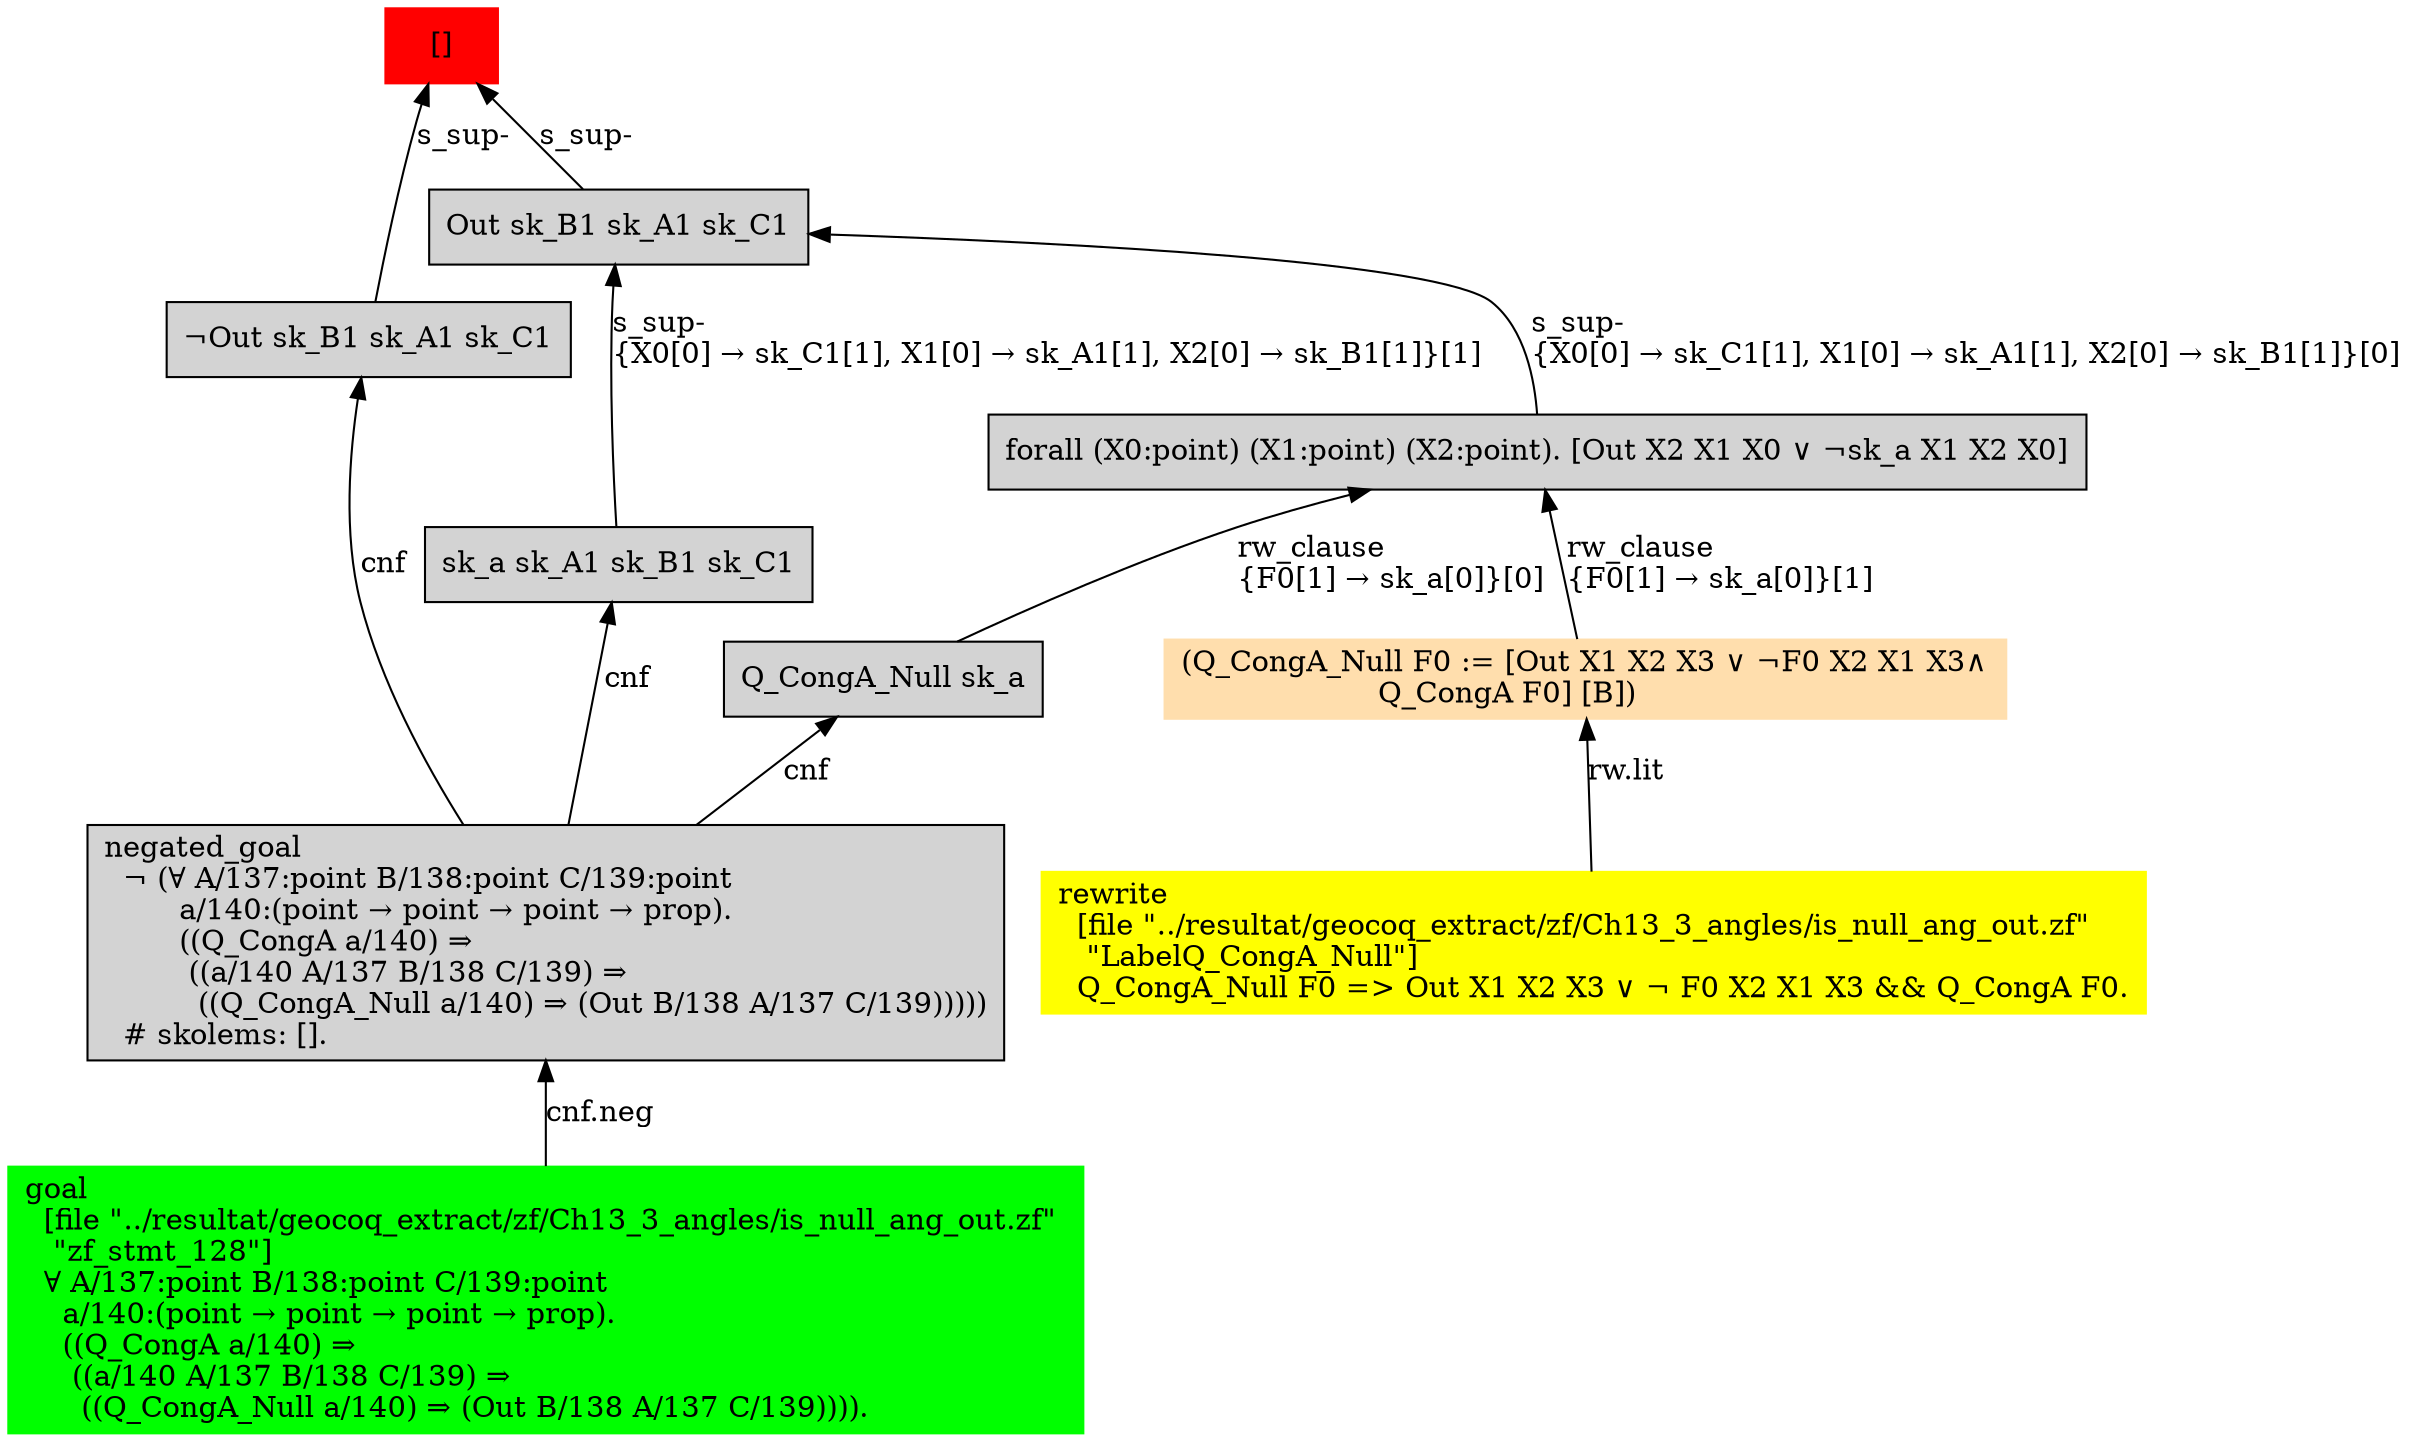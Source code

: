 digraph "unsat_graph" {
  vertex_0 [color=red, label="[]", shape=box, style=filled];
  vertex_0 -> vertex_1 [label="s_sup-\l", dir="back"];
  vertex_1 [shape=box, label="¬Out sk_B1 sk_A1 sk_C1\l", style=filled];
  vertex_1 -> vertex_2 [label="cnf", dir="back"];
  vertex_2 [shape=box, label="negated_goal\l  ¬ (∀ A/137:point B/138:point C/139:point \l        a/140:(point → point → point → prop).\l        ((Q_CongA a/140) ⇒\l         ((a/140 A/137 B/138 C/139) ⇒\l          ((Q_CongA_Null a/140) ⇒ (Out B/138 A/137 C/139)))))\l  # skolems: [].\l", style=filled];
  vertex_2 -> vertex_3 [label="cnf.neg", dir="back"];
  vertex_3 [color=green, shape=box, label="goal\l  [file \"../resultat/geocoq_extract/zf/Ch13_3_angles/is_null_ang_out.zf\" \l   \"zf_stmt_128\"]\l  ∀ A/137:point B/138:point C/139:point \l    a/140:(point → point → point → prop).\l    ((Q_CongA a/140) ⇒\l     ((a/140 A/137 B/138 C/139) ⇒\l      ((Q_CongA_Null a/140) ⇒ (Out B/138 A/137 C/139)))).\l", style=filled];
  vertex_0 -> vertex_4 [label="s_sup-\l", dir="back"];
  vertex_4 [shape=box, label="Out sk_B1 sk_A1 sk_C1\l", style=filled];
  vertex_4 -> vertex_5 [label="s_sup-\l\{X0[0] → sk_C1[1], X1[0] → sk_A1[1], X2[0] → sk_B1[1]\}[0]\l", dir="back"];
  vertex_5 [shape=box, label="forall (X0:point) (X1:point) (X2:point). [Out X2 X1 X0 ∨ ¬sk_a X1 X2 X0]\l", style=filled];
  vertex_5 -> vertex_6 [label="rw_clause\l\{F0[1] → sk_a[0]\}[1]\l", dir="back"];
  vertex_6 [color=navajowhite, shape=box, label="(Q_CongA_Null F0 := [Out X1 X2 X3 ∨ ¬F0 X2 X1 X3∧\l                     Q_CongA F0] [B])\l", style=filled];
  vertex_6 -> vertex_7 [label="rw.lit", dir="back"];
  vertex_7 [color=yellow, shape=box, label="rewrite\l  [file \"../resultat/geocoq_extract/zf/Ch13_3_angles/is_null_ang_out.zf\" \l   \"LabelQ_CongA_Null\"]\l  Q_CongA_Null F0 =\> Out X1 X2 X3 ∨ ¬ F0 X2 X1 X3 && Q_CongA F0.\l", style=filled];
  vertex_5 -> vertex_8 [label="rw_clause\l\{F0[1] → sk_a[0]\}[0]\l", dir="back"];
  vertex_8 [shape=box, label="Q_CongA_Null sk_a\l", style=filled];
  vertex_8 -> vertex_2 [label="cnf", dir="back"];
  vertex_4 -> vertex_9 [label="s_sup-\l\{X0[0] → sk_C1[1], X1[0] → sk_A1[1], X2[0] → sk_B1[1]\}[1]\l", dir="back"];
  vertex_9 [shape=box, label="sk_a sk_A1 sk_B1 sk_C1\l", style=filled];
  vertex_9 -> vertex_2 [label="cnf", dir="back"];
  }


